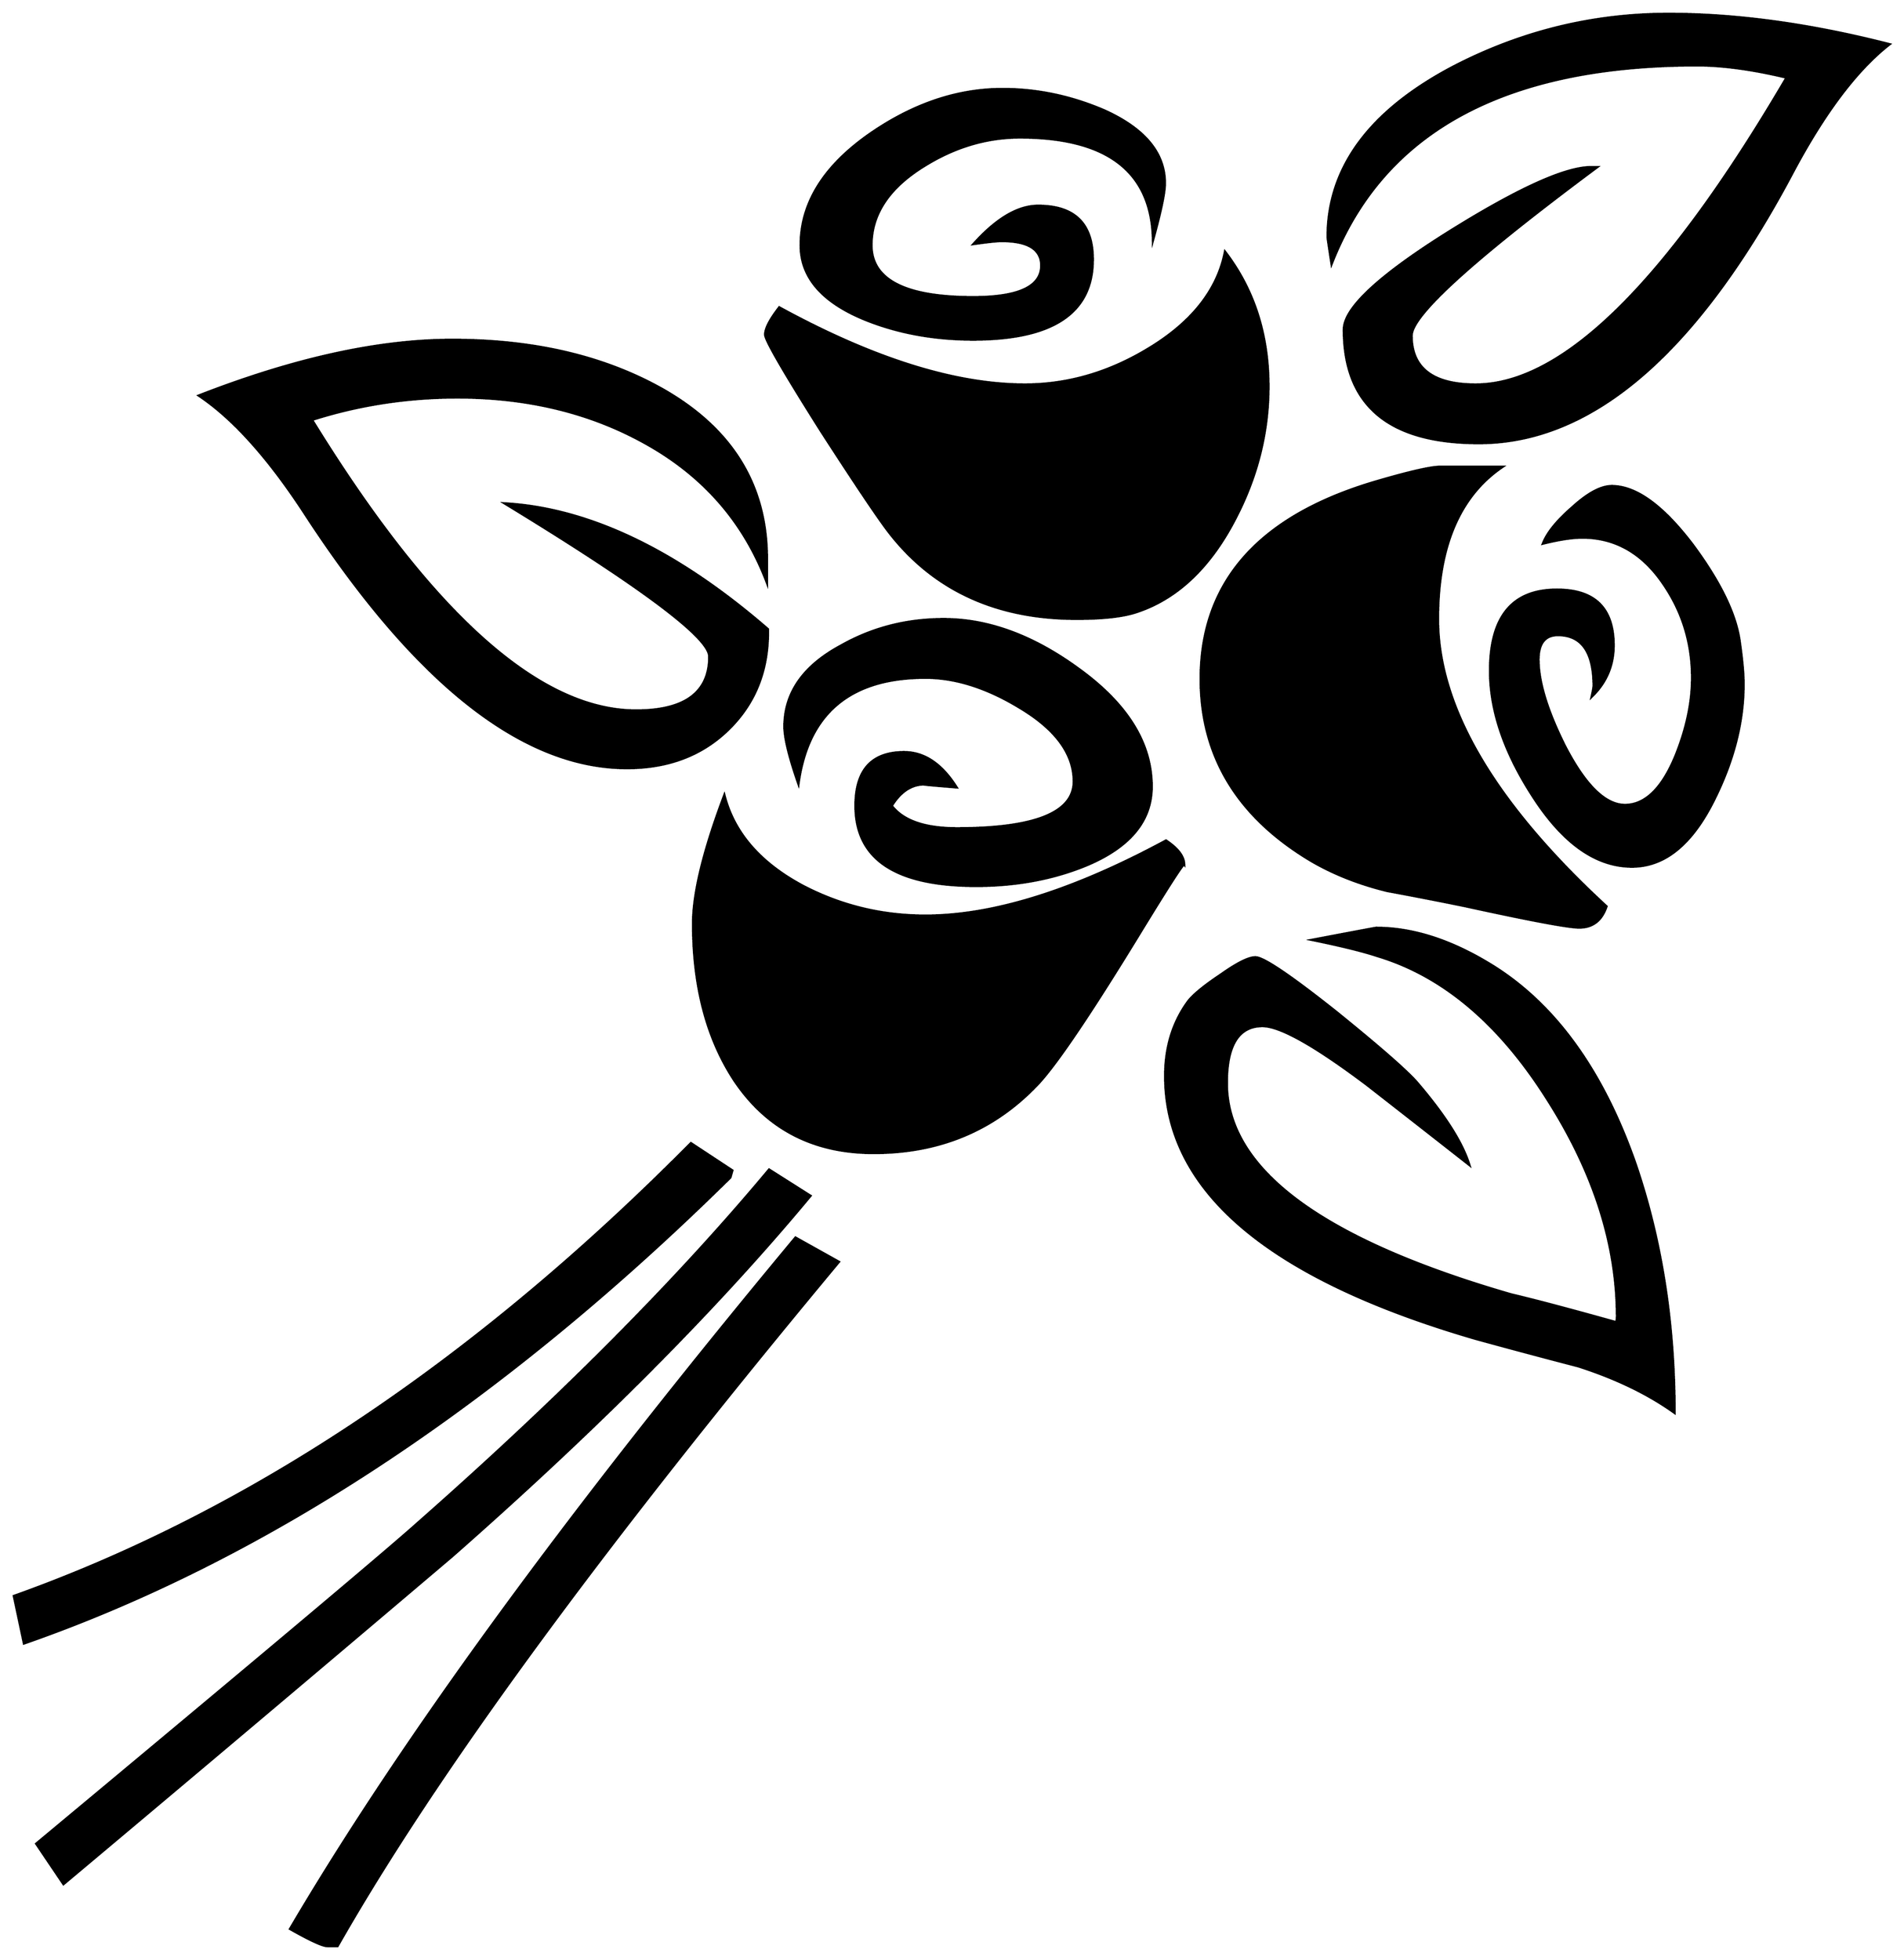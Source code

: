 


\begin{tikzpicture}[y=0.80pt, x=0.80pt, yscale=-1.0, xscale=1.0, inner sep=0pt, outer sep=0pt]
\begin{scope}[shift={(100.0,1707.0)},nonzero rule]
  \path[draw=.,fill=.,line width=1.600pt] (1948.0,-1505.0) ..
    controls (1915.333,-1479.667) and (1883.0,-1436.667) ..
    (1851.0,-1376.0) .. controls (1757.0,-1200.0) and
    (1654.333,-1112.0) .. (1543.0,-1112.0) .. controls
    (1454.333,-1112.0) and (1410.0,-1149.333) .. (1410.0,-1224.0) ..
    controls (1410.0,-1245.333) and (1445.333,-1278.0) ..
    (1516.0,-1322.0) .. controls (1584.667,-1364.667) and
    (1631.333,-1385.333) .. (1656.0,-1384.0) -- (1660.0,-1384.0) ..
    controls (1538.0,-1293.333) and (1477.0,-1238.0) ..
    (1477.0,-1218.0) .. controls (1477.0,-1186.0) and
    (1498.0,-1170.0) .. (1540.0,-1170.0) .. controls
    (1626.0,-1170.0) and (1728.0,-1270.667) .. (1846.0,-1472.0) ..
    controls (1812.667,-1480.0) and (1783.333,-1484.0) ..
    (1758.0,-1484.0) .. controls (1568.667,-1484.0) and
    (1448.667,-1418.667) .. (1398.0,-1288.0) .. controls
    (1395.333,-1305.333) and (1394.0,-1314.333) .. (1394.0,-1315.0) ..
    controls (1394.0,-1383.0) and (1434.667,-1438.667) ..
    (1516.0,-1482.0) .. controls (1583.333,-1517.333) and
    (1654.667,-1535.0) .. (1730.0,-1535.0) .. controls
    (1797.333,-1535.0) and (1870.0,-1525.0) .. (1948.0,-1505.0) --
    cycle(1804.0,-875.0) .. controls (1804.0,-838.333) and
    (1794.667,-801.0) .. (1776.0,-763.0) .. controls
    (1754.0,-717.667) and (1726.667,-695.0) .. (1694.0,-695.0) ..
    controls (1658.0,-695.0) and (1625.0,-718.667) ..
    (1595.0,-766.0) .. controls (1567.667,-808.667) and
    (1554.0,-849.333) .. (1554.0,-888.0) .. controls
    (1554.0,-941.333) and (1576.0,-968.0) .. (1620.0,-968.0) ..
    controls (1657.333,-968.0) and (1676.0,-949.667) ..
    (1676.0,-913.0) .. controls (1676.0,-893.0) and
    (1668.667,-876.0) .. (1654.0,-862.0) .. controls
    (1655.333,-868.0) and (1656.0,-871.667) .. (1656.0,-873.0) ..
    controls (1656.0,-906.333) and (1644.333,-923.0) ..
    (1621.0,-923.0) .. controls (1608.333,-923.0) and
    (1602.0,-915.0) .. (1602.0,-899.0) .. controls
    (1602.0,-877.0) and (1610.667,-848.667) .. (1628.0,-814.0) ..
    controls (1648.0,-775.333) and (1667.667,-756.0) ..
    (1687.0,-756.0) .. controls (1707.0,-756.0) and
    (1723.667,-772.333) .. (1737.0,-805.0) .. controls
    (1747.667,-831.667) and (1753.0,-857.0) .. (1753.0,-881.0) ..
    controls (1753.0,-915.0) and (1743.667,-945.667) ..
    (1725.0,-973.0) .. controls (1704.333,-1003.667) and
    (1677.667,-1019.0) .. (1645.0,-1019.0) .. controls
    (1635.0,-1019.0) and (1622.0,-1017.0) .. (1606.0,-1013.0) ..
    controls (1610.0,-1023.667) and (1619.667,-1035.667) ..
    (1635.0,-1049.0) .. controls (1650.333,-1063.0) and
    (1663.333,-1070.0) .. (1674.0,-1070.0) .. controls
    (1698.0,-1070.0) and (1724.667,-1050.667) .. (1754.0,-1012.0) ..
    controls (1780.667,-976.0) and (1796.0,-944.667) ..
    (1800.0,-918.0) .. controls (1802.667,-899.333) and
    (1804.0,-885.0) .. (1804.0,-875.0) -- cycle(1234.0,-1368.0)
    .. controls (1234.0,-1358.667) and (1230.0,-1339.667) ..
    (1222.0,-1311.0) .. controls (1221.333,-1379.0) and
    (1177.667,-1413.0) .. (1091.0,-1413.0) .. controls
    (1058.333,-1413.0) and (1027.0,-1403.667) .. (997.0,-1385.0) ..
    controls (962.333,-1363.667) and (945.0,-1337.667) ..
    (945.0,-1307.0) .. controls (945.0,-1273.0) and
    (978.333,-1256.0) .. (1045.0,-1256.0) .. controls
    (1089.667,-1256.0) and (1112.0,-1266.333) .. (1112.0,-1287.0) ..
    controls (1112.0,-1303.0) and (1099.0,-1311.0) ..
    (1073.0,-1311.0) .. controls (1068.333,-1311.0) and
    (1059.0,-1310.0) .. (1045.0,-1308.0) .. controls
    (1067.667,-1333.333) and (1089.0,-1346.0) .. (1109.0,-1346.0) ..
    controls (1145.0,-1346.0) and (1163.0,-1328.333) ..
    (1163.0,-1293.0) .. controls (1163.0,-1240.333) and
    (1123.667,-1214.0) .. (1045.0,-1214.0) .. controls
    (1007.0,-1214.0) and (972.0,-1220.333) .. (940.0,-1233.0) ..
    controls (896.667,-1250.333) and (875.0,-1275.0) ..
    (875.0,-1307.0) .. controls (875.0,-1349.0) and
    (898.333,-1386.0) .. (945.0,-1418.0) .. controls
    (987.0,-1446.667) and (1030.0,-1461.0) .. (1074.0,-1461.0) ..
    controls (1108.0,-1461.0) and (1141.333,-1454.0) ..
    (1174.0,-1440.0) .. controls (1214.0,-1422.0) and
    (1234.0,-1398.0) .. (1234.0,-1368.0) -- cycle(1669.0,-656.0)
    .. controls (1664.333,-642.0) and (1655.333,-635.0) ..
    (1642.0,-635.0) .. controls (1631.333,-635.0) and
    (1594.0,-642.0) .. (1530.0,-656.0) .. controls
    (1504.0,-661.333) and (1478.333,-666.333) .. (1453.0,-671.0) ..
    controls (1425.667,-677.667) and (1401.0,-687.333) ..
    (1379.0,-700.0) .. controls (1305.667,-743.333) and
    (1269.0,-803.333) .. (1269.0,-880.0) .. controls
    (1269.0,-975.333) and (1326.0,-1040.0) .. (1440.0,-1074.0) ..
    controls (1474.0,-1084.0) and (1495.667,-1089.0) ..
    (1505.0,-1089.0) -- (1567.0,-1089.0) .. controls
    (1524.333,-1060.333) and (1503.0,-1010.333) .. (1503.0,-939.0) ..
    controls (1503.0,-852.333) and (1558.333,-758.0) ..
    (1669.0,-656.0) -- cycle(1336.0,-1168.0) .. controls
    (1336.0,-1122.667) and (1325.0,-1079.0) .. (1303.0,-1037.0) ..
    controls (1278.333,-989.667) and (1246.333,-959.333) ..
    (1207.0,-946.0) .. controls (1193.667,-941.333) and
    (1173.667,-939.0) .. (1147.0,-939.0) .. controls
    (1068.333,-939.0) and (1007.0,-967.0) .. (963.0,-1023.0) ..
    controls (953.0,-1035.667) and (930.333,-1069.333) ..
    (895.0,-1124.0) .. controls (858.333,-1182.0) and
    (840.0,-1213.667) .. (840.0,-1219.0) .. controls
    (840.0,-1225.0) and (844.667,-1234.0) .. (854.0,-1246.0) ..
    controls (946.667,-1195.333) and (1027.333,-1170.0) ..
    (1096.0,-1170.0) .. controls (1138.0,-1170.0) and
    (1178.333,-1181.667) .. (1217.0,-1205.0) .. controls
    (1260.333,-1231.0) and (1285.667,-1263.0) .. (1293.0,-1301.0) ..
    controls (1321.667,-1263.667) and (1336.0,-1219.333) ..
    (1336.0,-1168.0) -- cycle(1736.0,-157.0) .. controls
    (1710.0,-175.667) and (1678.333,-191.0) .. (1641.0,-203.0) ..
    controls (1607.667,-211.667) and (1574.0,-220.667) ..
    (1540.0,-230.0) .. controls (1336.0,-289.333) and
    (1234.0,-375.667) .. (1234.0,-489.0) .. controls
    (1234.0,-517.667) and (1241.667,-542.333) .. (1257.0,-563.0) ..
    controls (1262.333,-569.667) and (1273.0,-578.333) ..
    (1289.0,-589.0) .. controls (1305.0,-600.333) and
    (1316.333,-606.0) .. (1323.0,-606.0) .. controls
    (1331.0,-606.0) and (1357.667,-588.0) .. (1403.0,-552.0) ..
    controls (1445.0,-518.0) and (1471.333,-495.0) ..
    (1482.0,-483.0) .. controls (1510.0,-450.333) and
    (1527.333,-423.0) .. (1534.0,-401.0) .. controls
    (1500.0,-427.667) and (1466.333,-454.0) .. (1433.0,-480.0) ..
    controls (1381.667,-518.667) and (1347.333,-538.0) ..
    (1330.0,-538.0) .. controls (1306.667,-538.0) and
    (1295.0,-519.333) .. (1295.0,-482.0) .. controls
    (1295.0,-397.333) and (1388.333,-328.0) .. (1575.0,-274.0) ..
    controls (1597.667,-268.667) and (1631.667,-259.667) ..
    (1677.0,-247.0) -- (1678.0,-246.0) .. controls
    (1678.667,-247.333) and (1679.0,-249.333) .. (1679.0,-252.0) ..
    controls (1679.0,-322.667) and (1656.333,-393.667) ..
    (1611.0,-465.0) .. controls (1563.667,-540.333) and
    (1507.667,-587.667) .. (1443.0,-607.0) .. controls
    (1429.0,-611.667) and (1407.333,-617.0) .. (1378.0,-623.0) ..
    controls (1420.0,-631.0) and (1441.333,-635.0) ..
    (1442.0,-635.0) .. controls (1477.333,-635.0) and
    (1514.333,-623.333) .. (1553.0,-600.0) .. controls
    (1616.333,-562.0) and (1664.333,-496.667) .. (1697.0,-404.0) ..
    controls (1723.0,-328.667) and (1736.0,-246.333) ..
    (1736.0,-157.0) -- cycle(1221.0,-774.0) .. controls
    (1221.0,-740.0) and (1199.333,-714.0) .. (1156.0,-696.0) ..
    controls (1123.333,-682.667) and (1087.333,-676.0) ..
    (1048.0,-676.0) .. controls (968.667,-676.0) and
    (929.0,-702.333) .. (929.0,-755.0) .. controls (929.0,-790.333)
    and (945.0,-808.0) .. (977.0,-808.0) .. controls
    (997.0,-808.0) and (1014.333,-796.333) .. (1029.0,-773.0) ..
    controls (1004.333,-775.0) and (993.667,-776.0) ..
    (997.0,-776.0) .. controls (984.333,-776.0) and (973.667,-769.0)
    .. (965.0,-755.0) .. controls (976.333,-740.333) and
    (997.667,-733.0) .. (1029.0,-733.0) .. controls
    (1105.667,-733.0) and (1144.0,-748.333) .. (1144.0,-779.0) ..
    controls (1144.0,-806.333) and (1126.0,-830.667) ..
    (1090.0,-852.0) .. controls (1058.0,-871.333) and
    (1027.333,-881.0) .. (998.0,-881.0) .. controls (924.0,-881.0)
    and (882.333,-846.0) .. (873.0,-776.0) .. controls
    (863.667,-802.667) and (859.0,-821.667) .. (859.0,-833.0) ..
    controls (859.0,-866.333) and (877.667,-893.0) .. (915.0,-913.0)
    .. controls (945.667,-930.333) and (979.333,-939.0) ..
    (1016.0,-939.0) .. controls (1060.0,-939.0) and
    (1104.333,-922.667) .. (1149.0,-890.0) .. controls
    (1197.0,-855.333) and (1221.0,-816.667) .. (1221.0,-774.0) --
    cycle(1253.0,-697.0) .. controls (1253.0,-699.667) and
    (1238.333,-677.0) .. (1209.0,-629.0) .. controls
    (1159.667,-548.333) and (1126.0,-498.667) .. (1108.0,-480.0) ..
    controls (1065.333,-435.333) and (1011.667,-413.0) ..
    (947.0,-413.0) .. controls (887.667,-413.0) and (842.0,-436.667)
    .. (810.0,-484.0) .. controls (782.667,-525.333) and
    (769.0,-577.0) .. (769.0,-639.0) .. controls (769.0,-669.0)
    and (779.333,-711.333) .. (800.0,-766.0) .. controls
    (809.333,-728.667) and (835.333,-698.667) .. (878.0,-676.0) ..
    controls (915.333,-656.667) and (955.333,-647.0) .. (998.0,-647.0)
    .. controls (1064.667,-647.0) and (1143.667,-671.667) ..
    (1235.0,-721.0) .. controls (1247.0,-713.0) and
    (1253.0,-705.0) .. (1253.0,-697.0) -- cycle(843.0,-929.0) ..
    controls (843.667,-889.0) and (830.667,-856.0) .. (804.0,-830.0)
    .. controls (778.0,-804.667) and (744.667,-792.0) ..
    (704.0,-792.0) .. controls (601.333,-792.0) and (495.667,-875.333)
    .. (387.0,-1042.0) .. controls (351.0,-1097.333) and
    (316.0,-1136.333) .. (282.0,-1159.0) .. controls
    (376.0,-1195.667) and (459.333,-1214.0) .. (532.0,-1214.0) ..
    controls (612.0,-1214.0) and (680.667,-1198.0) ..
    (738.0,-1166.0) .. controls (808.0,-1126.667) and
    (842.667,-1070.0) .. (842.0,-996.0) -- (842.0,-974.0) ..
    controls (819.333,-1034.667) and (778.667,-1081.0) ..
    (720.0,-1113.0) .. controls (666.667,-1142.333) and
    (605.667,-1157.0) .. (537.0,-1157.0) .. controls
    (487.667,-1157.0) and (440.0,-1149.667) .. (394.0,-1135.0) ..
    controls (511.333,-944.333) and (617.667,-849.0) .. (713.0,-849.0)
    .. controls (761.0,-849.0) and (785.0,-866.667) ..
    (785.0,-902.0) .. controls (785.0,-920.667) and (717.667,-971.0)
    .. (583.0,-1053.0) .. controls (666.333,-1048.333) and
    (753.0,-1007.0) .. (843.0,-929.0) -- cycle(808.0,-396.0) --
    (806.0,-389.0) .. controls (579.333,-165.667) and (347.333,-12.667)
    .. (110.0,70.0) -- (100.0,23.0) .. controls (332.0,-59.667)
    and (554.333,-208.333) .. (767.0,-423.0) -- (808.0,-396.0) --
    cycle(913.0,-306.0) .. controls (680.333,-26.667) and
    (515.667,198.0) .. (419.0,368.0) -- (409.0,368.0) .. controls
    (404.333,368.0) and (392.0,362.333) .. (372.0,351.0) .. controls
    (482.667,163.0) and (648.667,-64.0) .. (870.0,-330.0) --
    (913.0,-306.0) -- cycle(885.0,-371.0) .. controls
    (793.667,-261.0) and (676.0,-142.667) .. (532.0,-16.0) ..
    controls (404.667,92.0) and (277.0,199.667) .. (149.0,307.0) --
    (122.0,267.0) .. controls (340.667,85.0) and (466.0,-20.333) ..
    (498.0,-49.0) .. controls (638.0,-172.333) and (753.333,-288.333)
    .. (844.0,-397.0) -- (885.0,-371.0) -- cycle;
\end{scope}

\end{tikzpicture}

